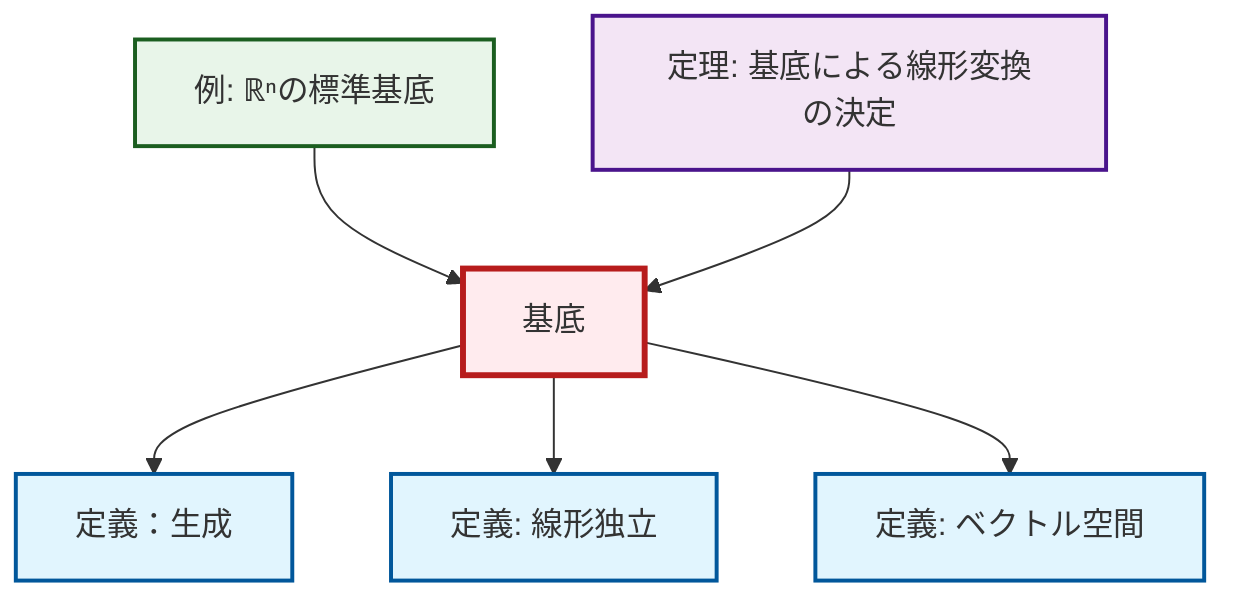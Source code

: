 graph TD
    classDef definition fill:#e1f5fe,stroke:#01579b,stroke-width:2px
    classDef theorem fill:#f3e5f5,stroke:#4a148c,stroke-width:2px
    classDef axiom fill:#fff3e0,stroke:#e65100,stroke-width:2px
    classDef example fill:#e8f5e9,stroke:#1b5e20,stroke-width:2px
    classDef current fill:#ffebee,stroke:#b71c1c,stroke-width:3px
    def-span["定義：生成"]:::definition
    def-linear-independence["定義: 線形独立"]:::definition
    ex-standard-basis-rn["例: ℝⁿの標準基底"]:::example
    def-vector-space["定義: ベクトル空間"]:::definition
    def-basis["基底"]:::definition
    thm-linear-transformation-basis["定理: 基底による線形変換の決定"]:::theorem
    def-basis --> def-span
    def-basis --> def-linear-independence
    ex-standard-basis-rn --> def-basis
    def-basis --> def-vector-space
    thm-linear-transformation-basis --> def-basis
    class def-basis current